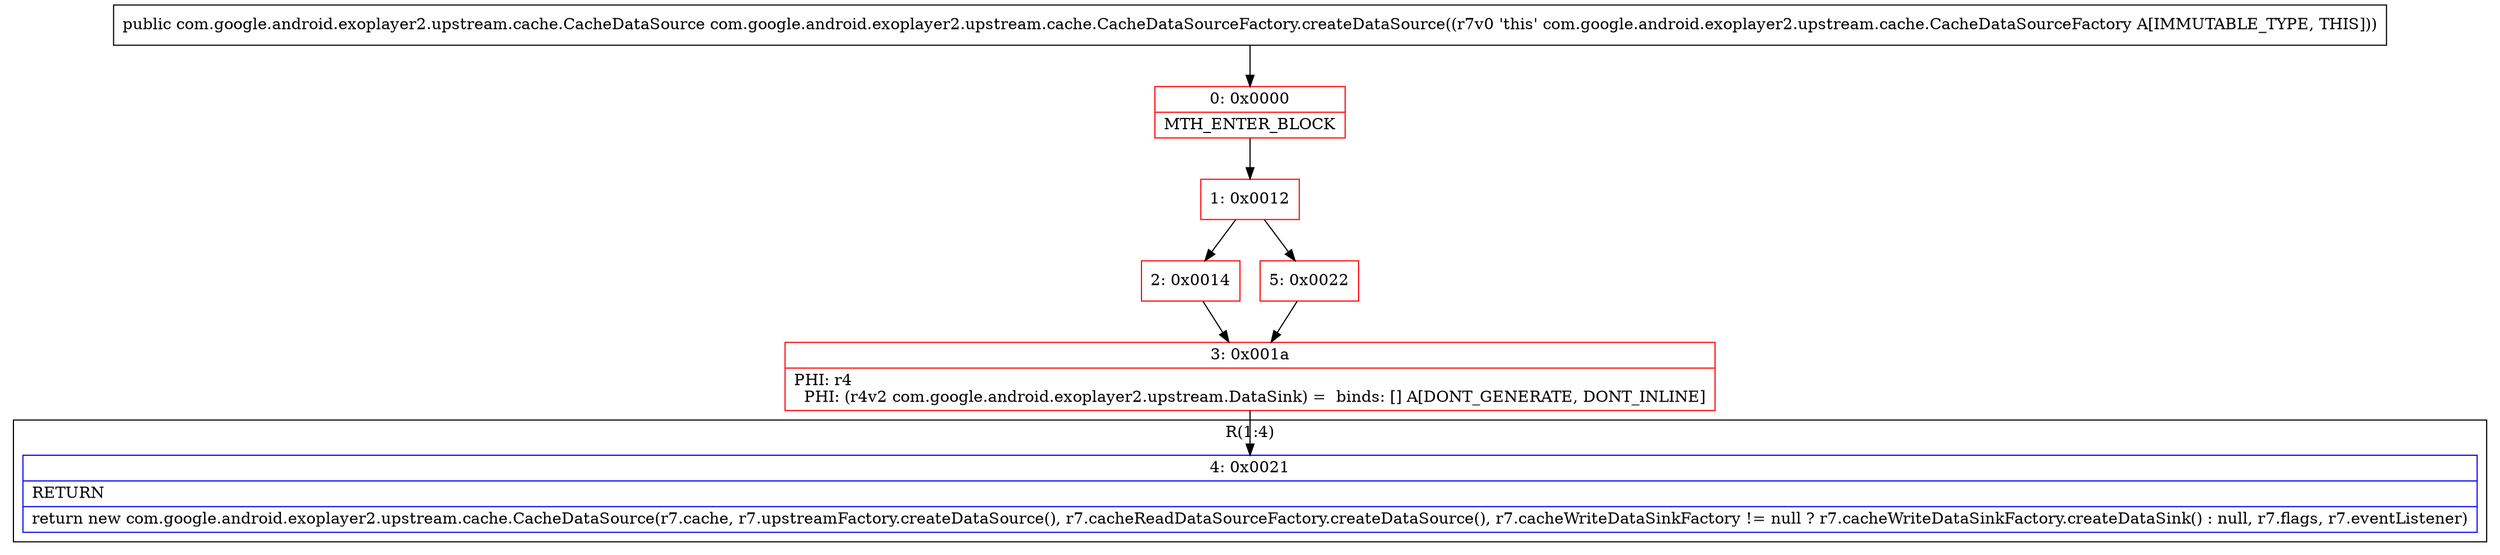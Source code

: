 digraph "CFG forcom.google.android.exoplayer2.upstream.cache.CacheDataSourceFactory.createDataSource()Lcom\/google\/android\/exoplayer2\/upstream\/cache\/CacheDataSource;" {
subgraph cluster_Region_671382861 {
label = "R(1:4)";
node [shape=record,color=blue];
Node_4 [shape=record,label="{4\:\ 0x0021|RETURN\l|return new com.google.android.exoplayer2.upstream.cache.CacheDataSource(r7.cache, r7.upstreamFactory.createDataSource(), r7.cacheReadDataSourceFactory.createDataSource(), r7.cacheWriteDataSinkFactory != null ? r7.cacheWriteDataSinkFactory.createDataSink() : null, r7.flags, r7.eventListener)\l}"];
}
Node_0 [shape=record,color=red,label="{0\:\ 0x0000|MTH_ENTER_BLOCK\l}"];
Node_1 [shape=record,color=red,label="{1\:\ 0x0012}"];
Node_2 [shape=record,color=red,label="{2\:\ 0x0014}"];
Node_3 [shape=record,color=red,label="{3\:\ 0x001a|PHI: r4 \l  PHI: (r4v2 com.google.android.exoplayer2.upstream.DataSink) =  binds: [] A[DONT_GENERATE, DONT_INLINE]\l}"];
Node_5 [shape=record,color=red,label="{5\:\ 0x0022}"];
MethodNode[shape=record,label="{public com.google.android.exoplayer2.upstream.cache.CacheDataSource com.google.android.exoplayer2.upstream.cache.CacheDataSourceFactory.createDataSource((r7v0 'this' com.google.android.exoplayer2.upstream.cache.CacheDataSourceFactory A[IMMUTABLE_TYPE, THIS])) }"];
MethodNode -> Node_0;
Node_0 -> Node_1;
Node_1 -> Node_2;
Node_1 -> Node_5;
Node_2 -> Node_3;
Node_3 -> Node_4;
Node_5 -> Node_3;
}

